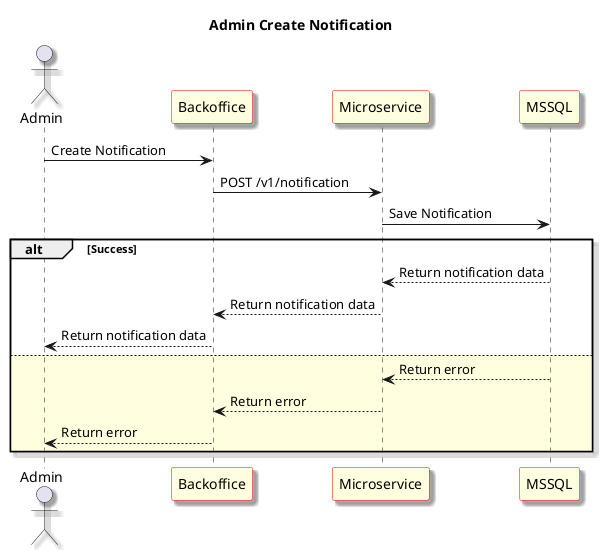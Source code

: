 @startuml Admin Create Notification
skinparam shadowing true
skinparam sequence {
	ParticipantBackgroundColor LightYellow
	ParticipantBorderColor red
}
Title: Admin Create Notification
actor "Admin" as User1
participant "Backoffice" as Frontend
participant "Microservice" as Microservice
participant "MSSQL" as Database

User1 -> Frontend: Create Notification

Frontend -> Microservice: POST /v1/notification

Microservice -> Database: Save Notification

alt Success

Database --> Microservice: Return notification data

Microservice --> Frontend: Return notification data

Frontend --> User1: Return notification data

else #LightYellow

Database --> Microservice: Return error

Microservice --> Frontend: Return error

Frontend --> User1: Return error

end

@enduml